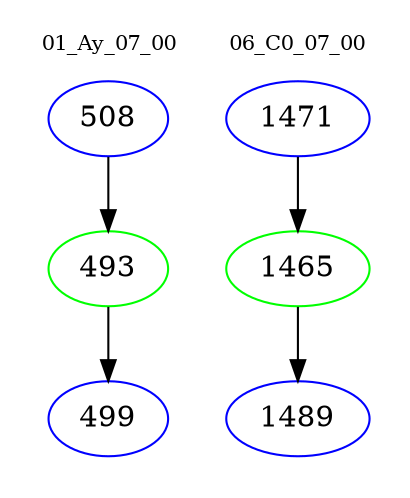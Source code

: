 digraph{
subgraph cluster_0 {
color = white
label = "01_Ay_07_00";
fontsize=10;
T0_508 [label="508", color="blue"]
T0_508 -> T0_493 [color="black"]
T0_493 [label="493", color="green"]
T0_493 -> T0_499 [color="black"]
T0_499 [label="499", color="blue"]
}
subgraph cluster_1 {
color = white
label = "06_C0_07_00";
fontsize=10;
T1_1471 [label="1471", color="blue"]
T1_1471 -> T1_1465 [color="black"]
T1_1465 [label="1465", color="green"]
T1_1465 -> T1_1489 [color="black"]
T1_1489 [label="1489", color="blue"]
}
}
